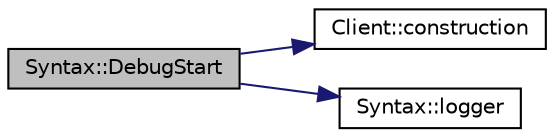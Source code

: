 digraph "Syntax::DebugStart"
{
 // LATEX_PDF_SIZE
  edge [fontname="Helvetica",fontsize="10",labelfontname="Helvetica",labelfontsize="10"];
  node [fontname="Helvetica",fontsize="10",shape=record];
  rankdir="LR";
  Node1 [label="Syntax::DebugStart",height=0.2,width=0.4,color="black", fillcolor="grey75", style="filled", fontcolor="black",tooltip="start the debug mode"];
  Node1 -> Node2 [color="midnightblue",fontsize="10",style="solid",fontname="Helvetica"];
  Node2 [label="Client::construction",height=0.2,width=0.4,color="black", fillcolor="white", style="filled",URL="$classClient.html#a3f05cb35be05fe8d27443a49069b810f",tooltip=" "];
  Node1 -> Node3 [color="midnightblue",fontsize="10",style="solid",fontname="Helvetica"];
  Node3 [label="Syntax::logger",height=0.2,width=0.4,color="black", fillcolor="white", style="filled",URL="$classSyntax.html#ab3a8ed65e9faa2ee55f23ba4b073f375",tooltip="info that is gonna be on the logger"];
}
